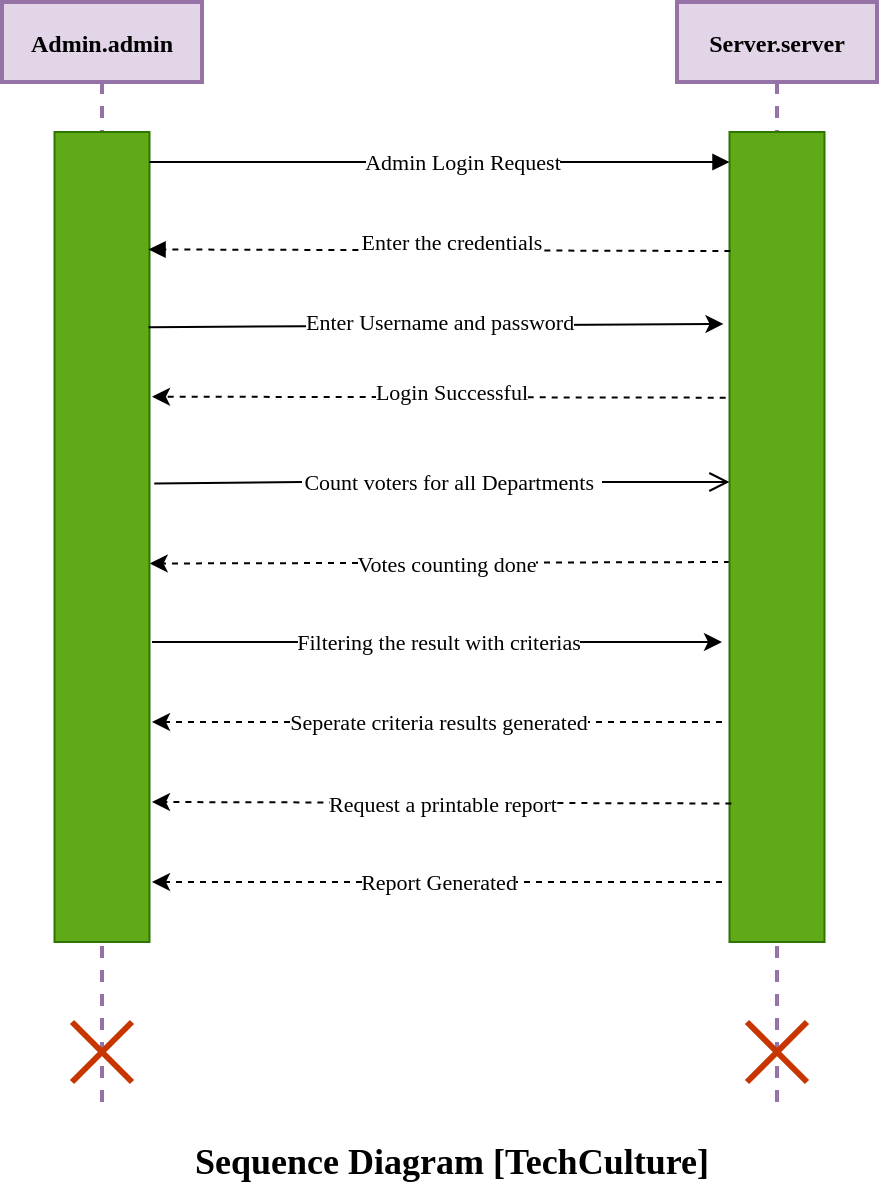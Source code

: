 <mxfile version="17.5.0" type="github">
  <diagram id="kgpKYQtTHZ0yAKxKKP6v" name="Page-1">
    <mxGraphModel dx="1185" dy="662" grid="1" gridSize="10" guides="1" tooltips="1" connect="1" arrows="1" fold="1" page="1" pageScale="1" pageWidth="850" pageHeight="1100" math="0" shadow="0">
      <root>
        <mxCell id="0" />
        <mxCell id="1" parent="0" />
        <mxCell id="t-FxRUCK2uULvKYfOEpa-34" value="" style="endArrow=classic;html=1;rounded=0;fontFamily=Times New Roman;fontSize=11;strokeWidth=1;dashed=1;entryX=1.002;entryY=0.602;entryDx=0;entryDy=0;entryPerimeter=0;" edge="1" parent="1">
          <mxGeometry relative="1" as="geometry">
            <mxPoint x="490" y="360" as="sourcePoint" />
            <mxPoint x="193.845" y="360.75" as="targetPoint" />
          </mxGeometry>
        </mxCell>
        <mxCell id="t-FxRUCK2uULvKYfOEpa-35" value="Votes counting done" style="edgeLabel;resizable=0;html=1;align=center;verticalAlign=middle;rounded=0;shadow=0;glass=0;sketch=0;fontFamily=Times New Roman;fontSize=11;strokeWidth=2;" connectable="0" vertex="1" parent="t-FxRUCK2uULvKYfOEpa-34">
          <mxGeometry relative="1" as="geometry" />
        </mxCell>
        <mxCell id="3nuBFxr9cyL0pnOWT2aG-1" value="Admin.admin" style="shape=umlLifeline;perimeter=lifelinePerimeter;container=1;collapsible=0;recursiveResize=0;rounded=0;shadow=0;strokeWidth=2;fontFamily=Times New Roman;fillColor=#e1d5e7;strokeColor=#9673a6;sketch=0;glass=0;fontStyle=1" parent="1" vertex="1">
          <mxGeometry x="120" y="80" width="100" height="550" as="geometry" />
        </mxCell>
        <mxCell id="3nuBFxr9cyL0pnOWT2aG-2" value="" style="points=[];perimeter=orthogonalPerimeter;rounded=0;shadow=0;strokeWidth=1;fontStyle=1;fillColor=#60a917;strokeColor=#2D7600;fontColor=#ffffff;fontFamily=Times New Roman;" parent="3nuBFxr9cyL0pnOWT2aG-1" vertex="1">
          <mxGeometry x="26.25" y="65" width="47.5" height="405" as="geometry" />
        </mxCell>
        <mxCell id="t-FxRUCK2uULvKYfOEpa-51" value="" style="shape=umlDestroy;whiteSpace=wrap;html=1;strokeWidth=3;rounded=0;shadow=0;glass=0;sketch=0;fontFamily=Times New Roman;fontSize=11;fillColor=#fa6800;fontColor=#000000;strokeColor=#C73500;" vertex="1" parent="3nuBFxr9cyL0pnOWT2aG-1">
          <mxGeometry x="35" y="510" width="30" height="30" as="geometry" />
        </mxCell>
        <mxCell id="3nuBFxr9cyL0pnOWT2aG-5" value="Server.server" style="shape=umlLifeline;perimeter=lifelinePerimeter;container=1;collapsible=0;recursiveResize=0;rounded=0;shadow=0;strokeWidth=2;fontStyle=1;fontFamily=Times New Roman;fillColor=#e1d5e7;strokeColor=#9673a6;" parent="1" vertex="1">
          <mxGeometry x="457.5" y="80" width="100" height="550" as="geometry" />
        </mxCell>
        <mxCell id="3nuBFxr9cyL0pnOWT2aG-6" value="" style="points=[];perimeter=orthogonalPerimeter;rounded=0;shadow=0;strokeWidth=1;fontStyle=1;fillColor=#60a917;fontColor=#ffffff;strokeColor=#2D7600;fontFamily=Times New Roman;" parent="3nuBFxr9cyL0pnOWT2aG-5" vertex="1">
          <mxGeometry x="26.25" y="65" width="47.5" height="405" as="geometry" />
        </mxCell>
        <mxCell id="t-FxRUCK2uULvKYfOEpa-52" value="" style="shape=umlDestroy;whiteSpace=wrap;html=1;strokeWidth=3;rounded=0;shadow=0;glass=0;sketch=0;fontFamily=Times New Roman;fontSize=11;fillColor=#fa6800;fontColor=#000000;strokeColor=#C73500;" vertex="1" parent="3nuBFxr9cyL0pnOWT2aG-5">
          <mxGeometry x="35" y="510" width="30" height="30" as="geometry" />
        </mxCell>
        <mxCell id="3nuBFxr9cyL0pnOWT2aG-8" value="" style="verticalAlign=bottom;endArrow=block;shadow=0;strokeWidth=1;fontStyle=0;fontFamily=Times New Roman;" parent="1" source="3nuBFxr9cyL0pnOWT2aG-2" target="3nuBFxr9cyL0pnOWT2aG-6" edge="1">
          <mxGeometry relative="1" as="geometry">
            <mxPoint x="275" y="160" as="sourcePoint" />
            <Array as="points">
              <mxPoint x="280" y="160" />
            </Array>
          </mxGeometry>
        </mxCell>
        <mxCell id="t-FxRUCK2uULvKYfOEpa-28" value="Admin Login Request" style="edgeLabel;html=1;align=center;verticalAlign=middle;resizable=0;points=[];fontSize=11;fontFamily=Times New Roman;" vertex="1" connectable="0" parent="3nuBFxr9cyL0pnOWT2aG-8">
          <mxGeometry x="0.075" relative="1" as="geometry">
            <mxPoint as="offset" />
          </mxGeometry>
        </mxCell>
        <mxCell id="3nuBFxr9cyL0pnOWT2aG-9" value="" style="verticalAlign=bottom;endArrow=block;shadow=0;strokeWidth=1;fontStyle=0;fontFamily=Times New Roman;dashed=1;exitX=0.009;exitY=0.147;exitDx=0;exitDy=0;exitPerimeter=0;entryX=0.99;entryY=0.145;entryDx=0;entryDy=0;entryPerimeter=0;" parent="1" source="3nuBFxr9cyL0pnOWT2aG-6" target="3nuBFxr9cyL0pnOWT2aG-2" edge="1">
          <mxGeometry relative="1" as="geometry">
            <mxPoint x="240" y="200" as="sourcePoint" />
            <mxPoint x="190" y="200" as="targetPoint" />
          </mxGeometry>
        </mxCell>
        <mxCell id="3nuBFxr9cyL0pnOWT2aG-10" value="" style="verticalAlign=bottom;endArrow=open;endSize=8;shadow=0;strokeWidth=1;fontStyle=1;exitX=1;exitY=0.5;exitDx=0;exitDy=0;fontFamily=Times New Roman;startArrow=none;" parent="1" source="t-FxRUCK2uULvKYfOEpa-32" target="3nuBFxr9cyL0pnOWT2aG-6" edge="1">
          <mxGeometry x="-0.024" y="22" relative="1" as="geometry">
            <mxPoint x="240" y="257" as="targetPoint" />
            <mxPoint x="200" y="270" as="sourcePoint" />
            <mxPoint as="offset" />
          </mxGeometry>
        </mxCell>
        <mxCell id="t-FxRUCK2uULvKYfOEpa-3" value="" style="endArrow=classic;html=1;rounded=0;fontFamily=Times New Roman;fontSize=14;entryX=-0.063;entryY=0.237;entryDx=0;entryDy=0;entryPerimeter=0;exitX=0.99;exitY=0.241;exitDx=0;exitDy=0;exitPerimeter=0;" edge="1" parent="1" source="3nuBFxr9cyL0pnOWT2aG-2" target="3nuBFxr9cyL0pnOWT2aG-6">
          <mxGeometry width="50" height="50" relative="1" as="geometry">
            <mxPoint x="200" y="240" as="sourcePoint" />
            <mxPoint x="330" y="240" as="targetPoint" />
          </mxGeometry>
        </mxCell>
        <mxCell id="t-FxRUCK2uULvKYfOEpa-5" value="&lt;span style=&quot;color: rgb(0 , 0 , 0) ; font-family: &amp;#34;times new roman&amp;#34; ; font-size: 11px ; font-style: normal ; font-weight: 400 ; letter-spacing: normal ; text-align: center ; text-indent: 0px ; text-transform: none ; word-spacing: 0px ; background-color: rgb(255 , 255 , 255) ; display: inline ; float: none&quot;&gt;Enter Username and password&lt;/span&gt;" style="text;whiteSpace=wrap;html=1;fontSize=14;fontFamily=Times New Roman;" vertex="1" parent="1">
          <mxGeometry x="270" y="225" width="150" height="10" as="geometry" />
        </mxCell>
        <mxCell id="t-FxRUCK2uULvKYfOEpa-6" value="" style="endArrow=classic;html=1;rounded=0;fontFamily=Times New Roman;fontSize=14;entryX=0;entryY=0.302;entryDx=0;entryDy=0;entryPerimeter=0;dashed=1;exitX=-0.04;exitY=0.328;exitDx=0;exitDy=0;exitPerimeter=0;" edge="1" parent="1" source="3nuBFxr9cyL0pnOWT2aG-6">
          <mxGeometry width="50" height="50" relative="1" as="geometry">
            <mxPoint x="490" y="277.21" as="sourcePoint" />
            <mxPoint x="195" y="277.34" as="targetPoint" />
          </mxGeometry>
        </mxCell>
        <mxCell id="t-FxRUCK2uULvKYfOEpa-9" value="&lt;span style=&quot;color: rgb(0 , 0 , 0) ; font-family: &amp;#34;times new roman&amp;#34; ; font-size: 11px ; font-style: normal ; font-weight: 400 ; letter-spacing: normal ; text-indent: 0px ; text-transform: none ; word-spacing: 0px ; background-color: rgb(255 , 255 , 255) ; display: inline ; float: none&quot;&gt;Login Successful&lt;/span&gt;" style="text;whiteSpace=wrap;html=1;fontSize=14;fontFamily=Times New Roman;align=center;" vertex="1" parent="1">
          <mxGeometry x="270" y="260" width="150" height="15" as="geometry" />
        </mxCell>
        <mxCell id="t-FxRUCK2uULvKYfOEpa-26" value="&lt;span style=&quot;font-family: &amp;#34;times new roman&amp;#34; ; font-size: 11px ; background-color: rgb(255 , 255 , 255)&quot;&gt;Enter the credentials&lt;/span&gt;" style="text;whiteSpace=wrap;html=1;fontSize=14;fontFamily=Times New Roman;align=center;" vertex="1" parent="1">
          <mxGeometry x="270" y="185" width="150" height="20" as="geometry" />
        </mxCell>
        <mxCell id="t-FxRUCK2uULvKYfOEpa-32" value="&lt;span&gt;Count voters for all Departments&amp;nbsp;&lt;/span&gt;" style="text;html=1;strokeColor=none;fillColor=none;align=center;verticalAlign=middle;whiteSpace=wrap;rounded=0;shadow=0;glass=0;sketch=0;fontFamily=Times New Roman;fontSize=11;" vertex="1" parent="1">
          <mxGeometry x="270" y="310" width="150" height="20" as="geometry" />
        </mxCell>
        <mxCell id="t-FxRUCK2uULvKYfOEpa-33" value="" style="verticalAlign=bottom;endArrow=none;endSize=8;shadow=0;strokeWidth=1;fontStyle=1;fontFamily=Times New Roman;entryX=0;entryY=0.5;entryDx=0;entryDy=0;exitX=1.05;exitY=0.434;exitDx=0;exitDy=0;exitPerimeter=0;" edge="1" parent="1" source="3nuBFxr9cyL0pnOWT2aG-2" target="t-FxRUCK2uULvKYfOEpa-32">
          <mxGeometry x="-0.024" y="22" relative="1" as="geometry">
            <mxPoint x="490" y="334" as="targetPoint" />
            <mxPoint x="200" y="320" as="sourcePoint" />
            <mxPoint as="offset" />
          </mxGeometry>
        </mxCell>
        <mxCell id="t-FxRUCK2uULvKYfOEpa-39" value="" style="endArrow=classic;html=1;rounded=0;fontFamily=Times New Roman;fontSize=11;strokeWidth=1;" edge="1" parent="1">
          <mxGeometry relative="1" as="geometry">
            <mxPoint x="195" y="400" as="sourcePoint" />
            <mxPoint x="480" y="400" as="targetPoint" />
          </mxGeometry>
        </mxCell>
        <mxCell id="t-FxRUCK2uULvKYfOEpa-40" value="Filtering the result with criterias" style="edgeLabel;resizable=0;html=1;align=center;verticalAlign=middle;rounded=0;shadow=0;glass=0;sketch=0;fontFamily=Times New Roman;fontSize=11;strokeWidth=2;" connectable="0" vertex="1" parent="t-FxRUCK2uULvKYfOEpa-39">
          <mxGeometry relative="1" as="geometry" />
        </mxCell>
        <mxCell id="t-FxRUCK2uULvKYfOEpa-41" value="" style="endArrow=classic;html=1;rounded=0;fontFamily=Times New Roman;fontSize=11;strokeWidth=1;dashed=1;" edge="1" parent="1">
          <mxGeometry relative="1" as="geometry">
            <mxPoint x="480" y="440" as="sourcePoint" />
            <mxPoint x="195" y="440" as="targetPoint" />
          </mxGeometry>
        </mxCell>
        <mxCell id="t-FxRUCK2uULvKYfOEpa-42" value="Seperate criteria results generated" style="edgeLabel;resizable=0;html=1;align=center;verticalAlign=middle;rounded=0;shadow=0;glass=0;sketch=0;fontFamily=Times New Roman;fontSize=11;strokeWidth=2;" connectable="0" vertex="1" parent="t-FxRUCK2uULvKYfOEpa-41">
          <mxGeometry relative="1" as="geometry" />
        </mxCell>
        <mxCell id="t-FxRUCK2uULvKYfOEpa-44" value="" style="endArrow=classic;html=1;rounded=0;fontFamily=Times New Roman;fontSize=11;strokeWidth=1;dashed=1;exitX=0.02;exitY=0.829;exitDx=0;exitDy=0;exitPerimeter=0;" edge="1" parent="1" source="3nuBFxr9cyL0pnOWT2aG-6">
          <mxGeometry relative="1" as="geometry">
            <mxPoint x="480" y="480" as="sourcePoint" />
            <mxPoint x="195" y="480" as="targetPoint" />
          </mxGeometry>
        </mxCell>
        <mxCell id="t-FxRUCK2uULvKYfOEpa-45" value="Request a printable report" style="edgeLabel;resizable=0;html=1;align=center;verticalAlign=middle;rounded=0;shadow=0;glass=0;sketch=0;fontFamily=Times New Roman;fontSize=11;strokeWidth=2;" connectable="0" vertex="1" parent="t-FxRUCK2uULvKYfOEpa-44">
          <mxGeometry relative="1" as="geometry" />
        </mxCell>
        <mxCell id="t-FxRUCK2uULvKYfOEpa-47" value="" style="endArrow=classic;html=1;rounded=0;fontFamily=Times New Roman;fontSize=11;strokeWidth=1;dashed=1;" edge="1" parent="1">
          <mxGeometry relative="1" as="geometry">
            <mxPoint x="480" y="520" as="sourcePoint" />
            <mxPoint x="195" y="520" as="targetPoint" />
          </mxGeometry>
        </mxCell>
        <mxCell id="t-FxRUCK2uULvKYfOEpa-48" value="Report Generated" style="edgeLabel;resizable=0;html=1;align=center;verticalAlign=middle;rounded=0;shadow=0;glass=0;sketch=0;fontFamily=Times New Roman;fontSize=11;strokeWidth=2;" connectable="0" vertex="1" parent="t-FxRUCK2uULvKYfOEpa-47">
          <mxGeometry relative="1" as="geometry" />
        </mxCell>
        <mxCell id="t-FxRUCK2uULvKYfOEpa-54" value="&lt;font style=&quot;font-size: 18px;&quot;&gt;&lt;b style=&quot;font-size: 18px;&quot;&gt;Sequence Diagram [TechCulture]&lt;/b&gt;&lt;/font&gt;" style="text;html=1;strokeColor=none;fillColor=none;align=center;verticalAlign=middle;whiteSpace=wrap;rounded=0;shadow=0;glass=0;sketch=0;fontFamily=Times New Roman;fontSize=18;" vertex="1" parent="1">
          <mxGeometry x="200" y="640" width="290" height="40" as="geometry" />
        </mxCell>
      </root>
    </mxGraphModel>
  </diagram>
</mxfile>
